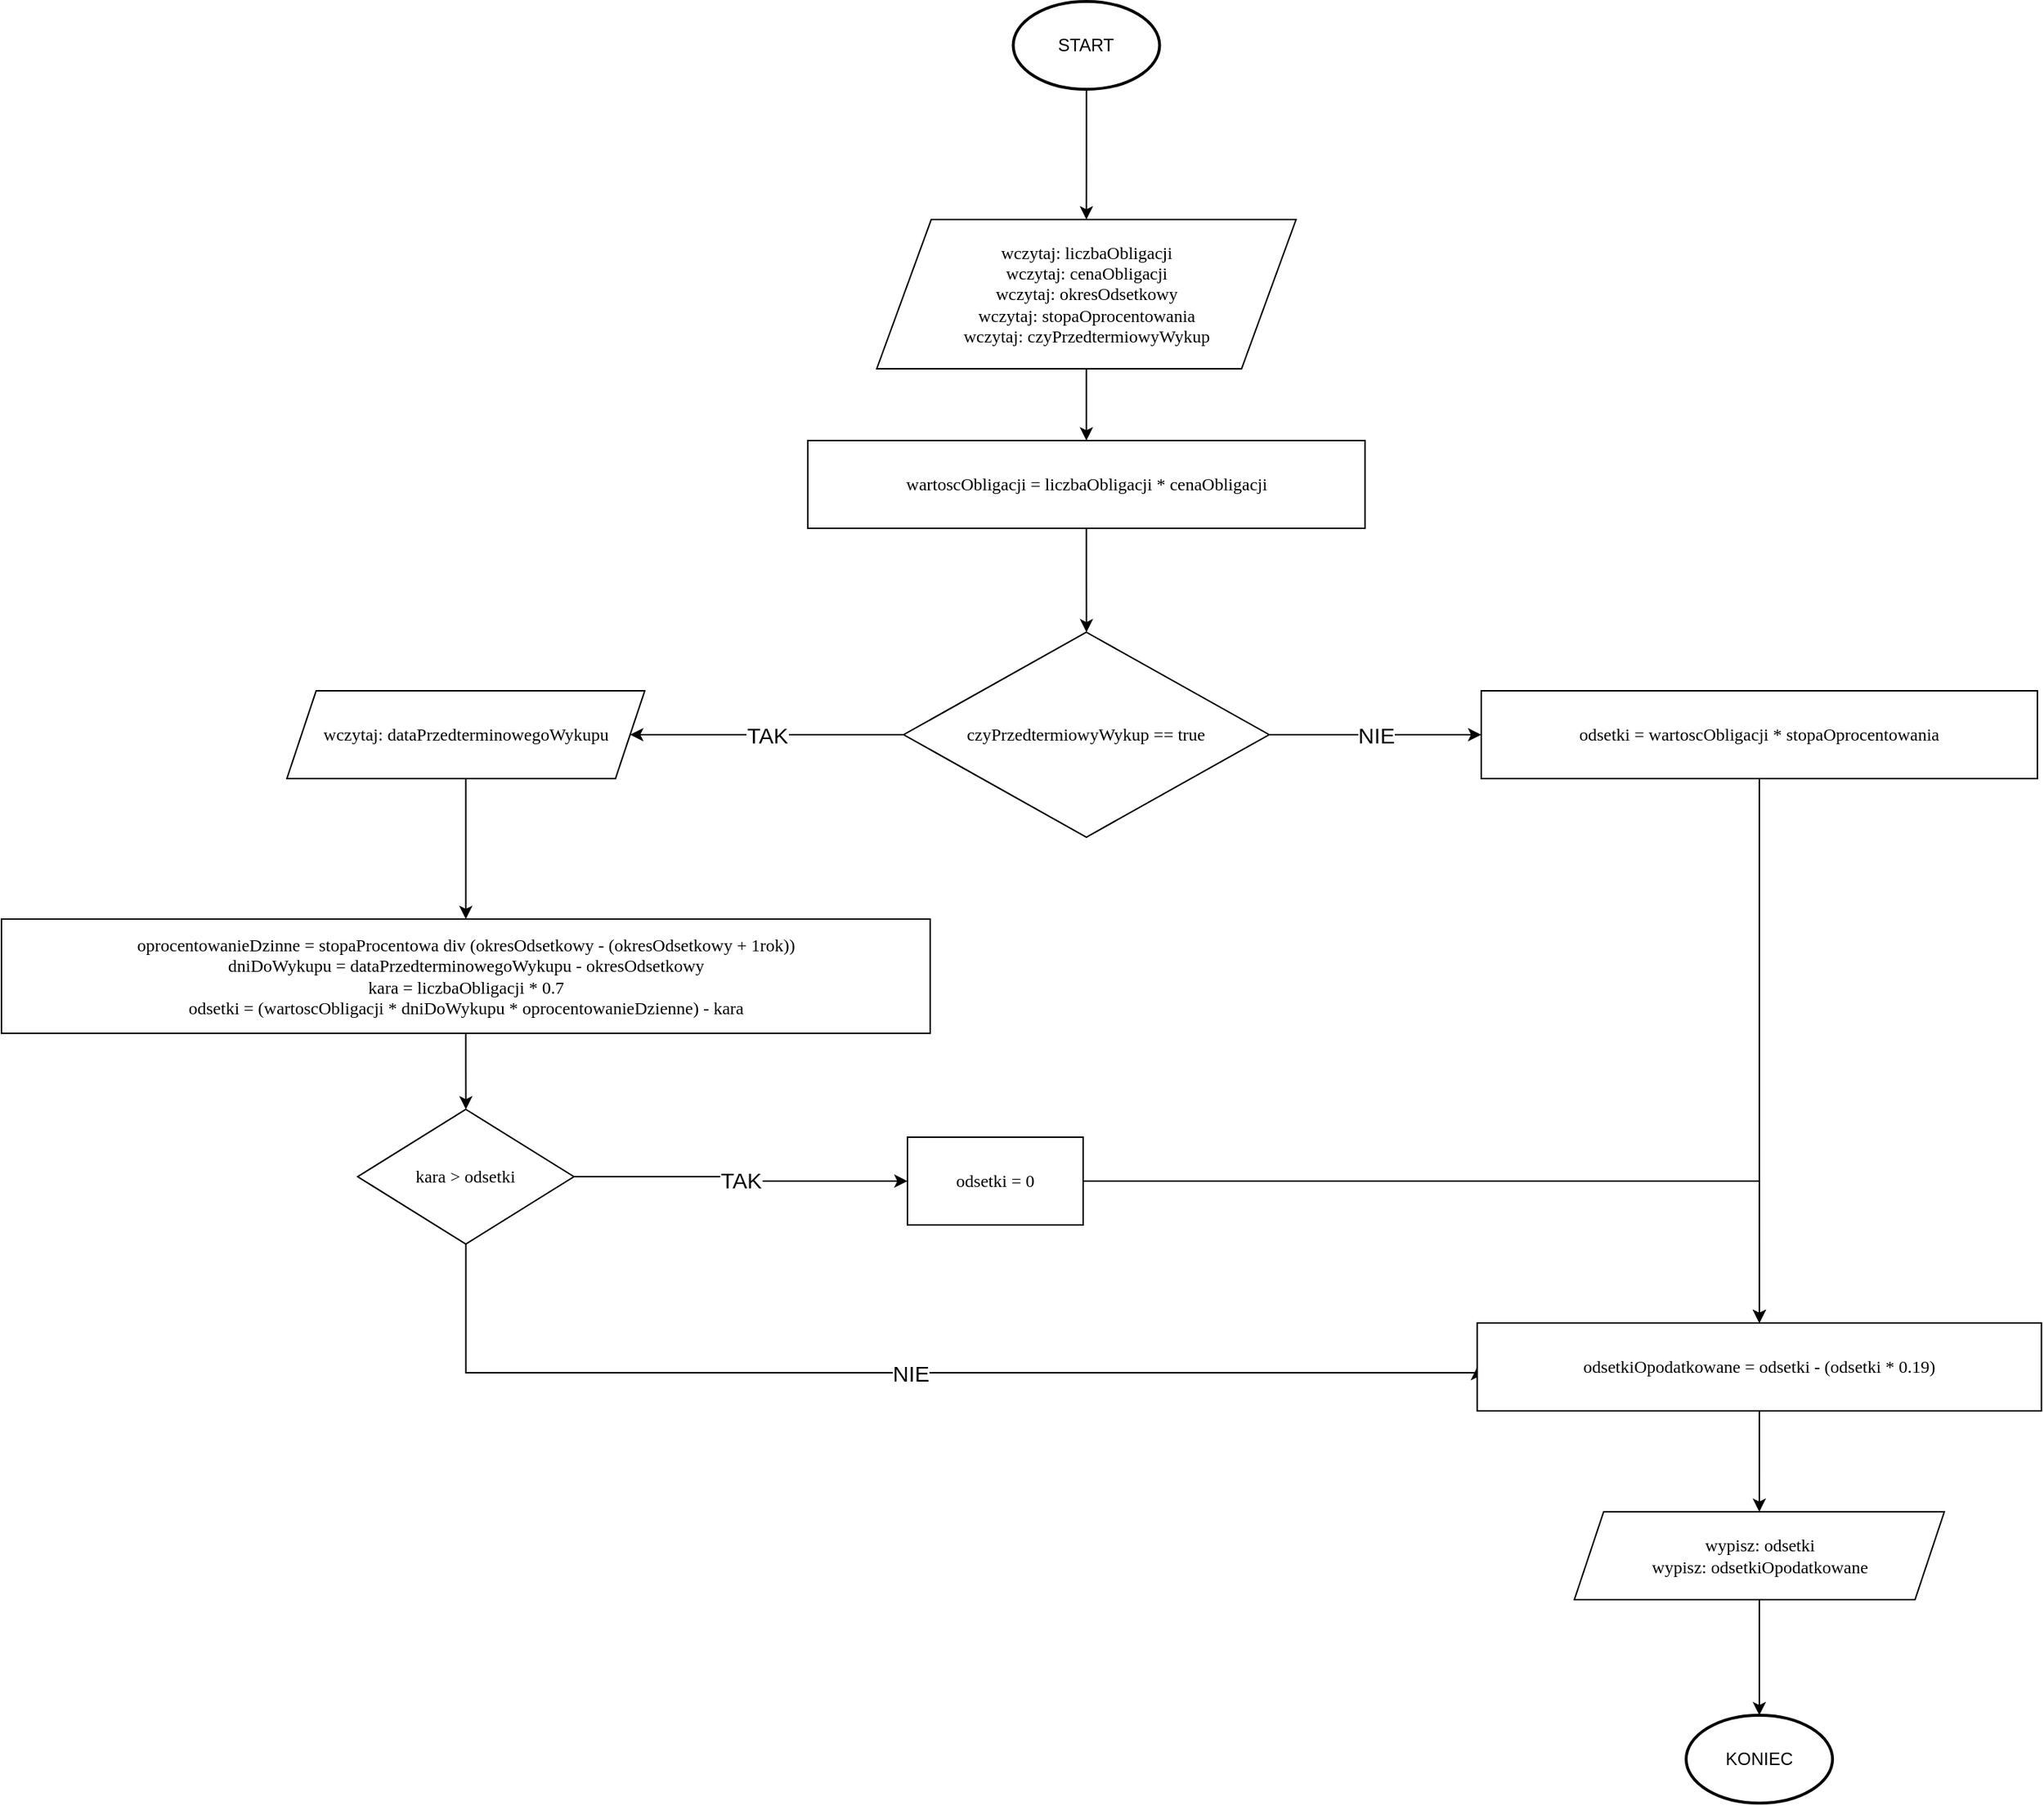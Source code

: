 <mxfile version="21.2.3" type="github">
  <diagram id="C5RBs43oDa-KdzZeNtuy" name="Page-1">
    <mxGraphModel dx="1850" dy="1373" grid="0" gridSize="10" guides="1" tooltips="1" connect="1" arrows="1" fold="1" page="0" pageScale="1" pageWidth="827" pageHeight="1169" background="none" math="0" shadow="0">
      <root>
        <mxCell id="WIyWlLk6GJQsqaUBKTNV-0" />
        <mxCell id="WIyWlLk6GJQsqaUBKTNV-1" parent="WIyWlLk6GJQsqaUBKTNV-0" />
        <mxCell id="G0N5SnTvlpvtzq8h-69o-33" value="" style="edgeStyle=orthogonalEdgeStyle;rounded=0;orthogonalLoop=1;jettySize=auto;html=1;" parent="WIyWlLk6GJQsqaUBKTNV-1" source="G0N5SnTvlpvtzq8h-69o-2" target="G0N5SnTvlpvtzq8h-69o-32" edge="1">
          <mxGeometry relative="1" as="geometry" />
        </mxCell>
        <mxCell id="G0N5SnTvlpvtzq8h-69o-2" value="wczytaj: liczbaObligacji&lt;br style=&quot;font-size: 12px;&quot;&gt;&lt;span style=&quot;font-size: 12px;&quot;&gt;wczytaj: cenaObligacji&lt;/span&gt;&lt;br style=&quot;font-size: 12px;&quot;&gt;&lt;span style=&quot;font-size: 12px;&quot;&gt;wczytaj: okresOdsetkowy&lt;/span&gt;&lt;br style=&quot;font-size: 12px;&quot;&gt;&lt;span style=&quot;font-size: 12px;&quot;&gt;wczytaj: stopaOprocentowania&lt;/span&gt;&lt;br style=&quot;font-size: 12px;&quot;&gt;&lt;span style=&quot;font-size: 12px;&quot;&gt;wczytaj: czyPrzedtermiowyWykup&lt;/span&gt;" style="shape=parallelogram;html=1;strokeWidth=1;perimeter=parallelogramPerimeter;whiteSpace=wrap;rounded=0;arcSize=12;size=0.13;hachureGap=4;fontFamily=Lucida Console;fontSize=12;glass=0;shadow=0;labelBackgroundColor=none;align=center;" parent="WIyWlLk6GJQsqaUBKTNV-1" vertex="1">
          <mxGeometry x="150" y="-309" width="286.5" height="102" as="geometry" />
        </mxCell>
        <mxCell id="G0N5SnTvlpvtzq8h-69o-28" value="NIE" style="edgeStyle=orthogonalEdgeStyle;rounded=0;orthogonalLoop=1;jettySize=auto;html=1;fontSize=15;" parent="WIyWlLk6GJQsqaUBKTNV-1" source="G0N5SnTvlpvtzq8h-69o-21" target="G0N5SnTvlpvtzq8h-69o-27" edge="1">
          <mxGeometry relative="1" as="geometry" />
        </mxCell>
        <mxCell id="G0N5SnTvlpvtzq8h-69o-30" value="TAK" style="edgeStyle=orthogonalEdgeStyle;rounded=0;orthogonalLoop=1;jettySize=auto;html=1;fontSize=15;" parent="WIyWlLk6GJQsqaUBKTNV-1" source="G0N5SnTvlpvtzq8h-69o-21" target="G0N5SnTvlpvtzq8h-69o-29" edge="1">
          <mxGeometry relative="1" as="geometry" />
        </mxCell>
        <mxCell id="G0N5SnTvlpvtzq8h-69o-21" value="czyPrzedtermiowyWykup&amp;nbsp;== true" style="rhombus;whiteSpace=wrap;html=1;fontFamily=Lucida Console;strokeWidth=1;rounded=0;arcSize=12;hachureGap=4;glass=0;shadow=0;labelBackgroundColor=none;verticalAlign=middle;" parent="WIyWlLk6GJQsqaUBKTNV-1" vertex="1">
          <mxGeometry x="168.38" y="-27" width="249.75" height="140" as="geometry" />
        </mxCell>
        <mxCell id="GHDc347PjUDZJcFAovGg-7" style="edgeStyle=orthogonalEdgeStyle;rounded=0;orthogonalLoop=1;jettySize=auto;html=1;" edge="1" parent="WIyWlLk6GJQsqaUBKTNV-1" source="G0N5SnTvlpvtzq8h-69o-25" target="GHDc347PjUDZJcFAovGg-0">
          <mxGeometry relative="1" as="geometry" />
        </mxCell>
        <mxCell id="G0N5SnTvlpvtzq8h-69o-25" value="oprocentowanieDzinne = stopaProcentowa div (okresOdsetkowy - (okresOdsetkowy + 1rok))&lt;br&gt;dniDoWykupu = dataPrzedterminowegoWykupu - okresOdsetkowy&lt;br&gt;kara = liczbaObligacji * 0.7&lt;br&gt;odsetki = (wartoscObligacji * dniDoWykupu * oprocentowanieDzienne) - kara" style="whiteSpace=wrap;html=1;fontFamily=Lucida Console;strokeWidth=1;rounded=0;arcSize=12;hachureGap=4;glass=0;shadow=0;labelBackgroundColor=none;" parent="WIyWlLk6GJQsqaUBKTNV-1" vertex="1">
          <mxGeometry x="-448" y="169" width="634.51" height="78" as="geometry" />
        </mxCell>
        <mxCell id="GHDc347PjUDZJcFAovGg-13" value="" style="edgeStyle=orthogonalEdgeStyle;rounded=0;orthogonalLoop=1;jettySize=auto;html=1;" edge="1" parent="WIyWlLk6GJQsqaUBKTNV-1" source="G0N5SnTvlpvtzq8h-69o-27" target="GHDc347PjUDZJcFAovGg-12">
          <mxGeometry relative="1" as="geometry" />
        </mxCell>
        <mxCell id="G0N5SnTvlpvtzq8h-69o-27" value="odsetki = wartoscObligacji * stopaOprocentowania" style="whiteSpace=wrap;html=1;fontFamily=Lucida Console;strokeWidth=1;rounded=0;arcSize=12;hachureGap=4;glass=0;shadow=0;labelBackgroundColor=none;" parent="WIyWlLk6GJQsqaUBKTNV-1" vertex="1">
          <mxGeometry x="563.01" y="13" width="379.99" height="60" as="geometry" />
        </mxCell>
        <mxCell id="GHDc347PjUDZJcFAovGg-6" style="edgeStyle=orthogonalEdgeStyle;rounded=0;orthogonalLoop=1;jettySize=auto;html=1;" edge="1" parent="WIyWlLk6GJQsqaUBKTNV-1" source="G0N5SnTvlpvtzq8h-69o-29" target="G0N5SnTvlpvtzq8h-69o-25">
          <mxGeometry relative="1" as="geometry" />
        </mxCell>
        <mxCell id="G0N5SnTvlpvtzq8h-69o-29" value="wczytaj: dataPrzedterminowegoWykupu" style="shape=parallelogram;perimeter=parallelogramPerimeter;whiteSpace=wrap;html=1;fixedSize=1;fontFamily=Lucida Console;strokeWidth=1;rounded=0;arcSize=12;hachureGap=4;glass=0;shadow=0;labelBackgroundColor=none;" parent="WIyWlLk6GJQsqaUBKTNV-1" vertex="1">
          <mxGeometry x="-253" y="13" width="244.51" height="60" as="geometry" />
        </mxCell>
        <mxCell id="G0N5SnTvlpvtzq8h-69o-34" style="edgeStyle=orthogonalEdgeStyle;rounded=0;orthogonalLoop=1;jettySize=auto;html=1;" parent="WIyWlLk6GJQsqaUBKTNV-1" source="G0N5SnTvlpvtzq8h-69o-32" target="G0N5SnTvlpvtzq8h-69o-21" edge="1">
          <mxGeometry relative="1" as="geometry" />
        </mxCell>
        <mxCell id="G0N5SnTvlpvtzq8h-69o-32" value="wartoscObligacji = liczbaObligacji * cenaObligacji" style="whiteSpace=wrap;html=1;fontFamily=Lucida Console;strokeWidth=1;rounded=0;arcSize=12;hachureGap=4;glass=0;shadow=0;labelBackgroundColor=none;" parent="WIyWlLk6GJQsqaUBKTNV-1" vertex="1">
          <mxGeometry x="102.89" y="-158" width="380.74" height="60" as="geometry" />
        </mxCell>
        <mxCell id="GHDc347PjUDZJcFAovGg-9" value="TAK" style="edgeStyle=orthogonalEdgeStyle;rounded=0;orthogonalLoop=1;jettySize=auto;html=1;fontSize=15;" edge="1" parent="WIyWlLk6GJQsqaUBKTNV-1" source="GHDc347PjUDZJcFAovGg-0" target="GHDc347PjUDZJcFAovGg-8">
          <mxGeometry relative="1" as="geometry" />
        </mxCell>
        <mxCell id="GHDc347PjUDZJcFAovGg-15" value="NIE" style="edgeStyle=orthogonalEdgeStyle;rounded=0;orthogonalLoop=1;jettySize=auto;html=1;entryX=0;entryY=0.5;entryDx=0;entryDy=0;fontSize=15;" edge="1" parent="WIyWlLk6GJQsqaUBKTNV-1" source="GHDc347PjUDZJcFAovGg-0" target="GHDc347PjUDZJcFAovGg-12">
          <mxGeometry relative="1" as="geometry">
            <Array as="points">
              <mxPoint x="-131" y="479" />
            </Array>
          </mxGeometry>
        </mxCell>
        <mxCell id="GHDc347PjUDZJcFAovGg-0" value="kara &amp;gt; odsetki" style="rhombus;whiteSpace=wrap;html=1;fontFamily=Lucida Console;strokeWidth=1;rounded=0;arcSize=12;hachureGap=4;glass=0;shadow=0;labelBackgroundColor=none;" vertex="1" parent="WIyWlLk6GJQsqaUBKTNV-1">
          <mxGeometry x="-204.62" y="299" width="147.75" height="92" as="geometry" />
        </mxCell>
        <mxCell id="GHDc347PjUDZJcFAovGg-14" style="edgeStyle=orthogonalEdgeStyle;rounded=0;orthogonalLoop=1;jettySize=auto;html=1;" edge="1" parent="WIyWlLk6GJQsqaUBKTNV-1" source="GHDc347PjUDZJcFAovGg-8" target="GHDc347PjUDZJcFAovGg-12">
          <mxGeometry relative="1" as="geometry" />
        </mxCell>
        <mxCell id="GHDc347PjUDZJcFAovGg-8" value="odsetki = 0" style="whiteSpace=wrap;html=1;fontFamily=Lucida Console;strokeWidth=1;rounded=0;arcSize=12;hachureGap=4;glass=0;shadow=0;labelBackgroundColor=none;" vertex="1" parent="WIyWlLk6GJQsqaUBKTNV-1">
          <mxGeometry x="171.005" y="318" width="120" height="60" as="geometry" />
        </mxCell>
        <mxCell id="GHDc347PjUDZJcFAovGg-17" value="" style="edgeStyle=orthogonalEdgeStyle;rounded=0;orthogonalLoop=1;jettySize=auto;html=1;" edge="1" parent="WIyWlLk6GJQsqaUBKTNV-1" source="GHDc347PjUDZJcFAovGg-12" target="GHDc347PjUDZJcFAovGg-16">
          <mxGeometry relative="1" as="geometry" />
        </mxCell>
        <mxCell id="GHDc347PjUDZJcFAovGg-12" value="odsetkiOpodatkowane = odsetki - (odsetki * 0.19)" style="whiteSpace=wrap;html=1;fontFamily=Lucida Console;strokeWidth=1;rounded=0;arcSize=12;hachureGap=4;glass=0;shadow=0;labelBackgroundColor=none;" vertex="1" parent="WIyWlLk6GJQsqaUBKTNV-1">
          <mxGeometry x="560.26" y="445" width="385.5" height="60" as="geometry" />
        </mxCell>
        <mxCell id="GHDc347PjUDZJcFAovGg-19" value="" style="edgeStyle=orthogonalEdgeStyle;rounded=0;orthogonalLoop=1;jettySize=auto;html=1;entryX=0.5;entryY=0;entryDx=0;entryDy=0;entryPerimeter=0;" edge="1" parent="WIyWlLk6GJQsqaUBKTNV-1" source="GHDc347PjUDZJcFAovGg-16" target="GHDc347PjUDZJcFAovGg-20">
          <mxGeometry relative="1" as="geometry">
            <mxPoint x="753.015" y="704" as="targetPoint" />
          </mxGeometry>
        </mxCell>
        <mxCell id="GHDc347PjUDZJcFAovGg-16" value="wypisz: odsetki&lt;br&gt;wypisz: odsetkiOpodatkowane" style="shape=parallelogram;perimeter=parallelogramPerimeter;whiteSpace=wrap;html=1;fixedSize=1;fontFamily=Lucida Console;strokeWidth=1;rounded=0;arcSize=12;hachureGap=4;glass=0;shadow=0;labelBackgroundColor=none;" vertex="1" parent="WIyWlLk6GJQsqaUBKTNV-1">
          <mxGeometry x="626.64" y="574" width="252.75" height="60" as="geometry" />
        </mxCell>
        <mxCell id="GHDc347PjUDZJcFAovGg-20" value="KONIEC" style="strokeWidth=2;html=1;shape=mxgraph.flowchart.start_1;whiteSpace=wrap;" vertex="1" parent="WIyWlLk6GJQsqaUBKTNV-1">
          <mxGeometry x="703.01" y="713" width="100" height="60" as="geometry" />
        </mxCell>
        <mxCell id="GHDc347PjUDZJcFAovGg-22" style="edgeStyle=orthogonalEdgeStyle;rounded=0;orthogonalLoop=1;jettySize=auto;html=1;" edge="1" parent="WIyWlLk6GJQsqaUBKTNV-1" source="GHDc347PjUDZJcFAovGg-21" target="G0N5SnTvlpvtzq8h-69o-2">
          <mxGeometry relative="1" as="geometry" />
        </mxCell>
        <mxCell id="GHDc347PjUDZJcFAovGg-21" value="START" style="strokeWidth=2;html=1;shape=mxgraph.flowchart.start_1;whiteSpace=wrap;" vertex="1" parent="WIyWlLk6GJQsqaUBKTNV-1">
          <mxGeometry x="243.26" y="-458" width="100" height="60" as="geometry" />
        </mxCell>
      </root>
    </mxGraphModel>
  </diagram>
</mxfile>
